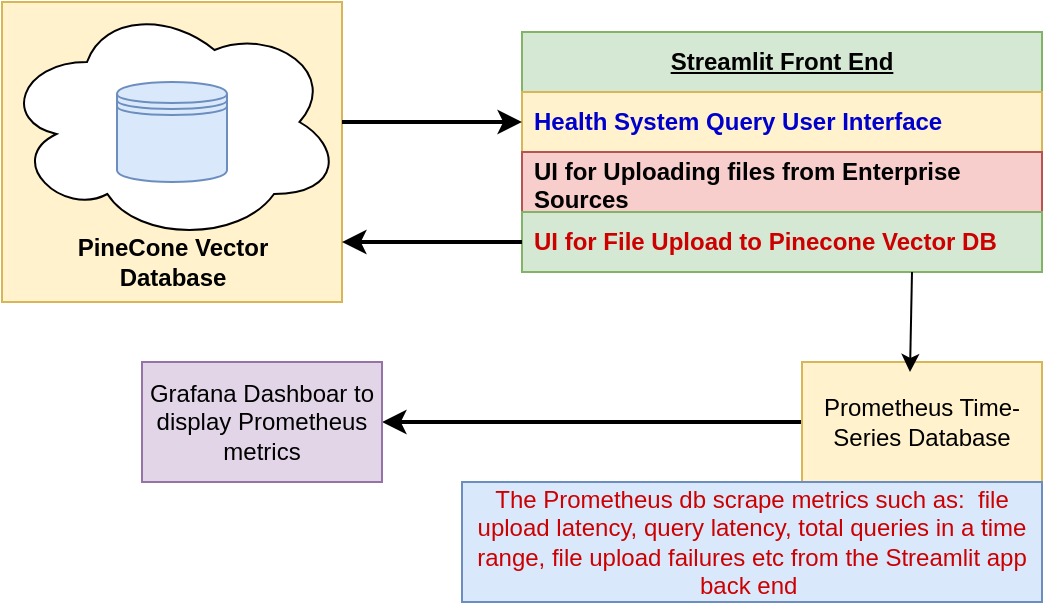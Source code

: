 <mxfile>
    <diagram id="WTUNBiYRmjqOw7E9Uu95" name="Page-1">
        <mxGraphModel dx="492" dy="1429" grid="1" gridSize="10" guides="1" tooltips="1" connect="1" arrows="1" fold="1" page="1" pageScale="1" pageWidth="850" pageHeight="1100" math="0" shadow="0">
            <root>
                <mxCell id="0"/>
                <mxCell id="1" parent="0"/>
                <mxCell id="3" value="&lt;b&gt;&lt;u&gt;Streamlit Front End&lt;/u&gt;&lt;/b&gt;" style="swimlane;fontStyle=0;childLayout=stackLayout;horizontal=1;startSize=30;horizontalStack=0;resizeParent=1;resizeParentMax=0;resizeLast=0;collapsible=1;marginBottom=0;whiteSpace=wrap;html=1;fillColor=#d5e8d4;strokeColor=#82b366;" parent="1" vertex="1">
                    <mxGeometry x="260" y="5" width="260" height="120" as="geometry"/>
                </mxCell>
                <mxCell id="4" value="&lt;b&gt;&lt;font style=&quot;color: rgb(0, 0, 204);&quot;&gt;Health System Query User Interface&lt;/font&gt;&lt;/b&gt;" style="text;strokeColor=#d6b656;fillColor=#fff2cc;align=left;verticalAlign=middle;spacingLeft=4;spacingRight=4;overflow=hidden;points=[[0,0.5],[1,0.5]];portConstraint=eastwest;rotatable=0;whiteSpace=wrap;html=1;" parent="3" vertex="1">
                    <mxGeometry y="30" width="260" height="30" as="geometry"/>
                </mxCell>
                <mxCell id="5" value="&lt;b&gt;UI for Uploading files from Enterprise Sources&lt;/b&gt;" style="text;strokeColor=#b85450;fillColor=#f8cecc;align=left;verticalAlign=middle;spacingLeft=4;spacingRight=4;overflow=hidden;points=[[0,0.5],[1,0.5]];portConstraint=eastwest;rotatable=0;whiteSpace=wrap;html=1;" parent="3" vertex="1">
                    <mxGeometry y="60" width="260" height="30" as="geometry"/>
                </mxCell>
                <mxCell id="6" value="&lt;b&gt;&lt;font style=&quot;color: rgb(204, 0, 0);&quot;&gt;UI for File Upload to Pinecone Vector DB&lt;/font&gt;&lt;/b&gt;" style="text;strokeColor=#82b366;fillColor=#d5e8d4;align=left;verticalAlign=middle;spacingLeft=4;spacingRight=4;overflow=hidden;points=[[0,0.5],[1,0.5]];portConstraint=eastwest;rotatable=0;whiteSpace=wrap;html=1;" parent="3" vertex="1">
                    <mxGeometry y="90" width="260" height="30" as="geometry"/>
                </mxCell>
                <mxCell id="17" value="" style="group;fillColor=#fff2cc;strokeColor=#d6b656;" parent="1" vertex="1" connectable="0">
                    <mxGeometry y="-10" width="170" height="150" as="geometry"/>
                </mxCell>
                <mxCell id="7" value="" style="ellipse;shape=cloud;whiteSpace=wrap;html=1;" parent="17" vertex="1">
                    <mxGeometry width="170" height="120" as="geometry"/>
                </mxCell>
                <mxCell id="12" value="" style="shape=datastore;whiteSpace=wrap;html=1;fillColor=#dae8fc;strokeColor=#6c8ebf;" parent="17" vertex="1">
                    <mxGeometry x="57.5" y="40" width="55" height="50" as="geometry"/>
                </mxCell>
                <mxCell id="23" value="&lt;b&gt;PineCone Vector Database&lt;/b&gt;" style="text;html=1;align=center;verticalAlign=middle;whiteSpace=wrap;rounded=0;" parent="17" vertex="1">
                    <mxGeometry x="27.5" y="110" width="115" height="40" as="geometry"/>
                </mxCell>
                <mxCell id="44" style="edgeStyle=none;html=1;exitX=0;exitY=0.5;exitDx=0;exitDy=0;strokeWidth=2;" parent="1" source="25" target="26" edge="1">
                    <mxGeometry relative="1" as="geometry"/>
                </mxCell>
                <mxCell id="25" value="Prometheus Time-Series Database" style="rounded=0;whiteSpace=wrap;html=1;fillColor=#fff2cc;strokeColor=#d6b656;" parent="1" vertex="1">
                    <mxGeometry x="400" y="170" width="120" height="60" as="geometry"/>
                </mxCell>
                <mxCell id="26" value="Grafana Dashboar to display Prometheus metrics" style="rounded=0;whiteSpace=wrap;html=1;fillColor=#e1d5e7;strokeColor=#9673a6;" parent="1" vertex="1">
                    <mxGeometry x="70" y="170" width="120" height="60" as="geometry"/>
                </mxCell>
                <mxCell id="28" value="&lt;font style=&quot;color: rgb(204, 0, 0);&quot;&gt;The Prometheus db scrape metrics such as:&amp;nbsp; file upload latency, query latency, total queries in a time range, file upload failures etc from the Streamlit app back end&amp;nbsp;&lt;/font&gt;" style="text;html=1;align=center;verticalAlign=middle;whiteSpace=wrap;rounded=0;fillColor=#dae8fc;strokeColor=#6c8ebf;" parent="1" vertex="1">
                    <mxGeometry x="230" y="230" width="290" height="60" as="geometry"/>
                </mxCell>
                <mxCell id="31" value="" style="endArrow=classic;html=1;strokeWidth=2;" parent="1" edge="1">
                    <mxGeometry width="50" height="50" relative="1" as="geometry">
                        <mxPoint x="170" y="50" as="sourcePoint"/>
                        <mxPoint x="260" y="50" as="targetPoint"/>
                        <Array as="points"/>
                    </mxGeometry>
                </mxCell>
                <mxCell id="32" value="" style="endArrow=classic;html=1;strokeWidth=2;" parent="1" edge="1">
                    <mxGeometry width="50" height="50" relative="1" as="geometry">
                        <mxPoint x="260" y="110" as="sourcePoint"/>
                        <mxPoint x="170" y="110" as="targetPoint"/>
                        <Array as="points">
                            <mxPoint x="200" y="110"/>
                        </Array>
                    </mxGeometry>
                </mxCell>
                <mxCell id="43" style="edgeStyle=none;html=1;exitX=0.75;exitY=1;exitDx=0;exitDy=0;entryX=0.45;entryY=0.083;entryDx=0;entryDy=0;entryPerimeter=0;" parent="1" source="3" target="25" edge="1">
                    <mxGeometry relative="1" as="geometry"/>
                </mxCell>
            </root>
        </mxGraphModel>
    </diagram>
</mxfile>